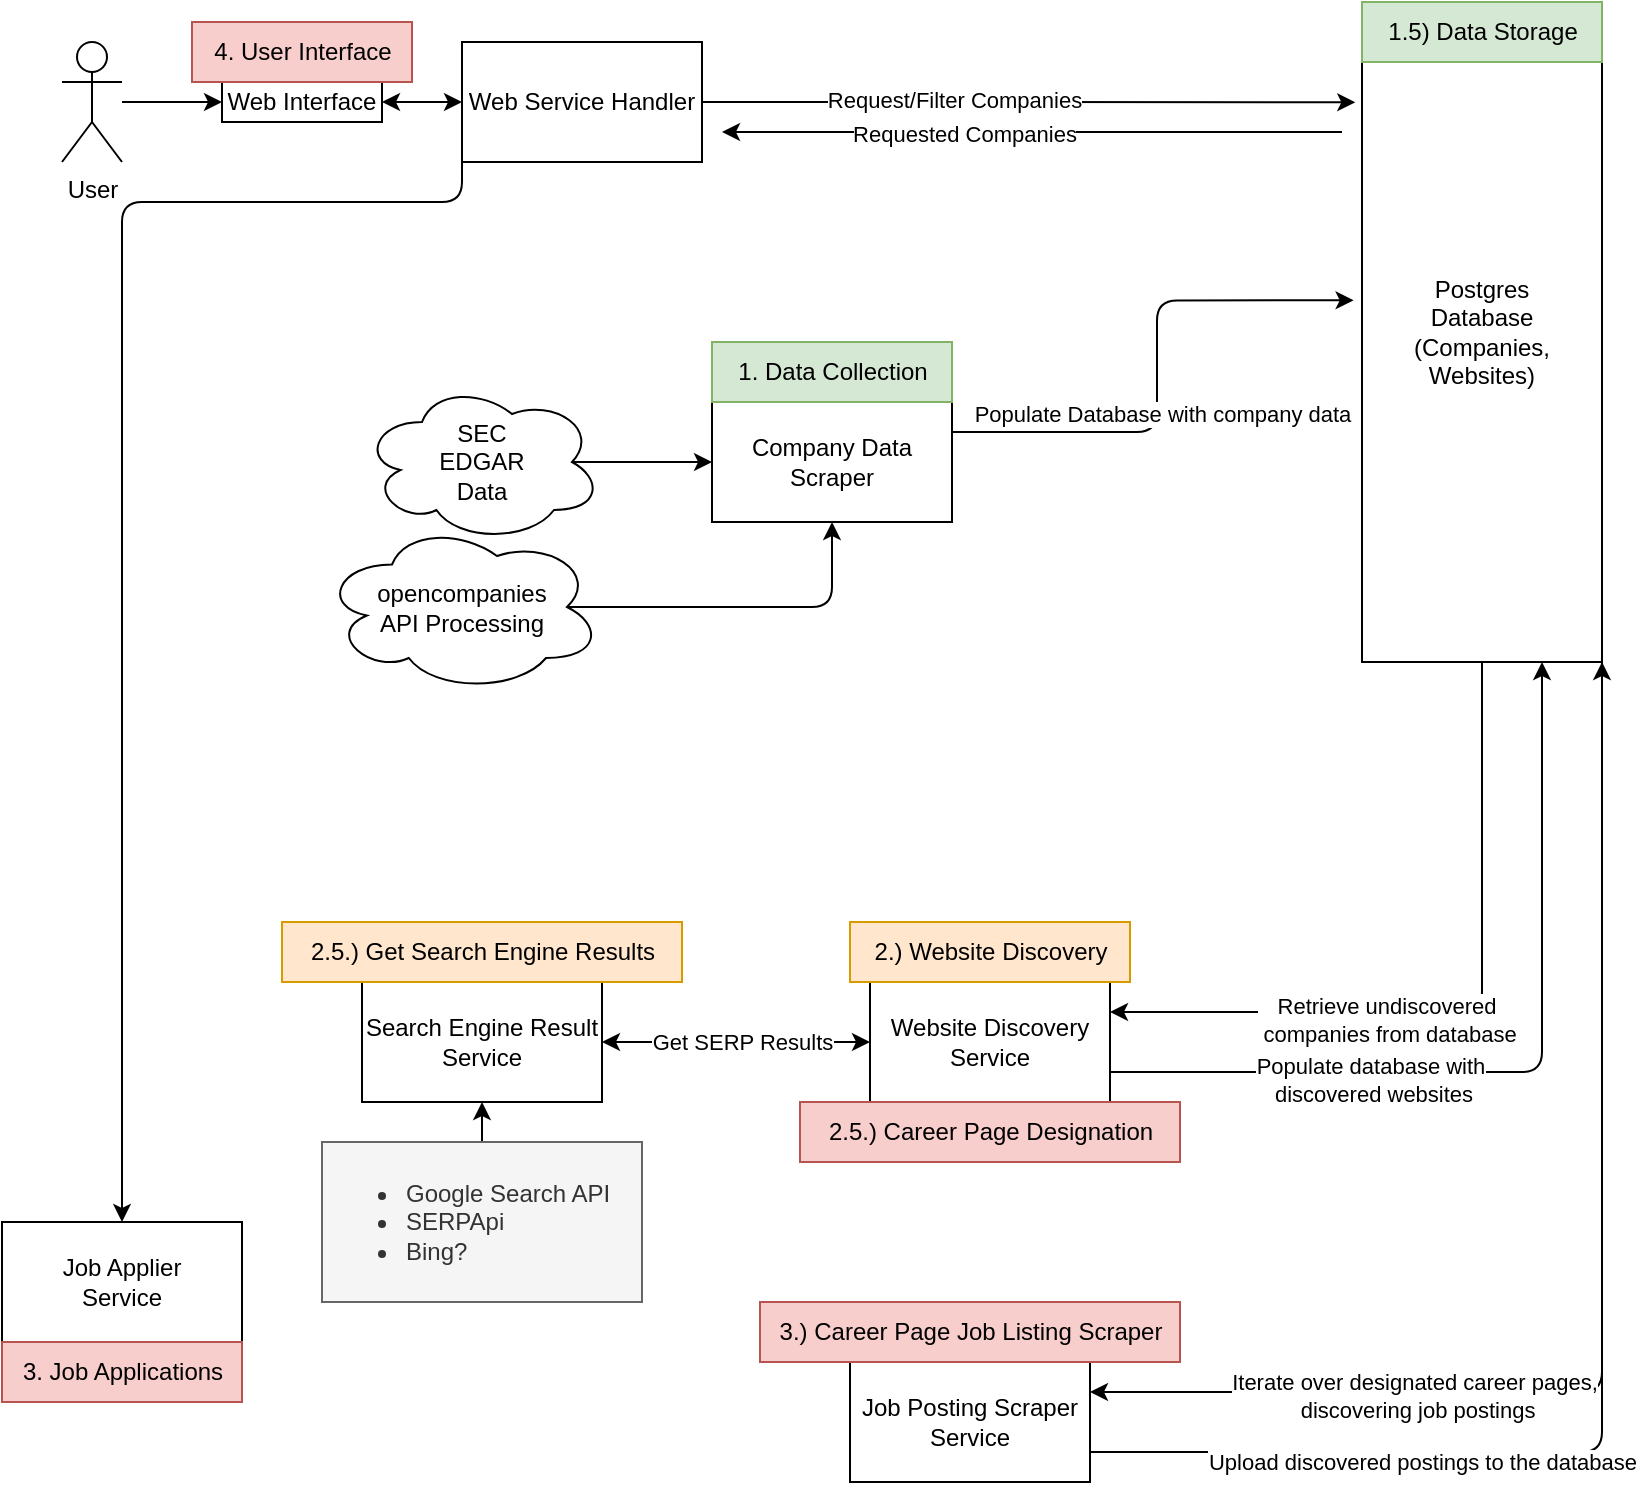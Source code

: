 <mxfile version="22.1.22" type="embed">
  <diagram id="23iRSUPoRavnBvh4doch" name="Page-1">
    <mxGraphModel dx="1776" dy="1116" grid="1" gridSize="10" guides="1" tooltips="1" connect="1" arrows="1" fold="1" page="1" pageScale="1" pageWidth="827" pageHeight="1169" math="0" shadow="0">
      <root>
        <mxCell id="0" />
        <mxCell id="1" parent="0" />
        <mxCell id="5" style="edgeStyle=orthogonalEdgeStyle;rounded=0;orthogonalLoop=1;jettySize=auto;html=1;exitX=1;exitY=0.5;exitDx=0;exitDy=0;entryX=0;entryY=0.5;entryDx=0;entryDy=0;entryPerimeter=0;startArrow=classic;startFill=1;" edge="1" parent="1" source="2">
          <mxGeometry relative="1" as="geometry">
            <mxPoint x="240" y="70" as="targetPoint" />
          </mxGeometry>
        </mxCell>
        <mxCell id="2" value="Web Interface" style="rounded=0;whiteSpace=wrap;html=1;" vertex="1" parent="1">
          <mxGeometry x="120" y="60" width="80" height="20" as="geometry" />
        </mxCell>
        <mxCell id="4" style="edgeStyle=orthogonalEdgeStyle;rounded=0;orthogonalLoop=1;jettySize=auto;html=1;entryX=0;entryY=0.5;entryDx=0;entryDy=0;" edge="1" parent="1" source="3" target="2">
          <mxGeometry relative="1" as="geometry" />
        </mxCell>
        <mxCell id="3" value="User&lt;br&gt;" style="shape=umlActor;verticalLabelPosition=bottom;verticalAlign=top;html=1;outlineConnect=0;rounded=0;" vertex="1" parent="1">
          <mxGeometry x="40" y="40" width="30" height="60" as="geometry" />
        </mxCell>
        <mxCell id="10" style="edgeStyle=orthogonalEdgeStyle;rounded=0;orthogonalLoop=1;jettySize=auto;html=1;" edge="1" parent="1">
          <mxGeometry relative="1" as="geometry">
            <mxPoint x="680" y="85" as="sourcePoint" />
            <mxPoint x="370" y="85" as="targetPoint" />
          </mxGeometry>
        </mxCell>
        <mxCell id="12" value="Requested Companies&lt;br&gt;" style="edgeLabel;html=1;align=center;verticalAlign=middle;resizable=0;points=[];rounded=0;" vertex="1" connectable="0" parent="10">
          <mxGeometry x="0.462" y="1" relative="1" as="geometry">
            <mxPoint x="37" as="offset" />
          </mxGeometry>
        </mxCell>
        <mxCell id="27" style="edgeStyle=orthogonalEdgeStyle;orthogonalLoop=1;jettySize=auto;html=1;exitX=0.5;exitY=1;exitDx=0;exitDy=0;entryX=1;entryY=0.25;entryDx=0;entryDy=0;" edge="1" parent="1" source="7" target="14">
          <mxGeometry relative="1" as="geometry">
            <mxPoint x="534" y="435" as="targetPoint" />
          </mxGeometry>
        </mxCell>
        <mxCell id="29" value="Retrieve undiscovered&lt;br&gt;&amp;nbsp;companies from database" style="edgeLabel;html=1;align=center;verticalAlign=middle;resizable=0;points=[];" vertex="1" connectable="0" parent="27">
          <mxGeometry x="0.611" y="4" relative="1" as="geometry">
            <mxPoint x="68" as="offset" />
          </mxGeometry>
        </mxCell>
        <mxCell id="44" style="edgeStyle=orthogonalEdgeStyle;orthogonalLoop=1;jettySize=auto;html=1;exitX=1;exitY=1;exitDx=0;exitDy=0;entryX=1;entryY=0.25;entryDx=0;entryDy=0;" edge="1" parent="1" source="7" target="41">
          <mxGeometry relative="1" as="geometry" />
        </mxCell>
        <mxCell id="46" value="Iterate over designated career pages,&lt;br&gt;&amp;nbsp;discovering job postings" style="edgeLabel;html=1;align=center;verticalAlign=middle;resizable=0;points=[];" vertex="1" connectable="0" parent="44">
          <mxGeometry x="0.651" y="2" relative="1" as="geometry">
            <mxPoint x="53" as="offset" />
          </mxGeometry>
        </mxCell>
        <mxCell id="7" value="Postgres&lt;br&gt;Database&lt;br&gt;(Companies, Websites)" style="rounded=0;whiteSpace=wrap;html=1;" vertex="1" parent="1">
          <mxGeometry x="690" y="20" width="120" height="330" as="geometry" />
        </mxCell>
        <mxCell id="9" style="edgeStyle=orthogonalEdgeStyle;rounded=0;orthogonalLoop=1;jettySize=auto;html=1;entryX=-0.028;entryY=0.152;entryDx=0;entryDy=0;entryPerimeter=0;" edge="1" parent="1" source="8" target="7">
          <mxGeometry relative="1" as="geometry" />
        </mxCell>
        <mxCell id="11" value="Request/Filter Companies" style="edgeLabel;html=1;align=center;verticalAlign=middle;resizable=0;points=[];rounded=0;" vertex="1" connectable="0" parent="9">
          <mxGeometry x="-0.235" y="1" relative="1" as="geometry">
            <mxPoint x="1" as="offset" />
          </mxGeometry>
        </mxCell>
        <mxCell id="24" style="edgeStyle=orthogonalEdgeStyle;orthogonalLoop=1;jettySize=auto;html=1;exitX=0;exitY=0.75;exitDx=0;exitDy=0;entryX=0.5;entryY=0;entryDx=0;entryDy=0;" edge="1" parent="1" source="8" target="13">
          <mxGeometry relative="1" as="geometry">
            <Array as="points">
              <mxPoint x="240" y="120" />
              <mxPoint x="70" y="120" />
            </Array>
          </mxGeometry>
        </mxCell>
        <mxCell id="8" value="Web Service Handler&lt;br&gt;" style="rounded=0;whiteSpace=wrap;html=1;" vertex="1" parent="1">
          <mxGeometry x="240" y="40" width="120" height="60" as="geometry" />
        </mxCell>
        <mxCell id="13" value="Job Applier&lt;br&gt;Service" style="rounded=0;whiteSpace=wrap;html=1;" vertex="1" parent="1">
          <mxGeometry x="10" y="630" width="120" height="60" as="geometry" />
        </mxCell>
        <mxCell id="14" value="Website Discovery Service" style="rounded=0;whiteSpace=wrap;html=1;" vertex="1" parent="1">
          <mxGeometry x="444" y="510" width="120" height="60" as="geometry" />
        </mxCell>
        <mxCell id="18" style="edgeStyle=orthogonalEdgeStyle;orthogonalLoop=1;jettySize=auto;html=1;exitX=1;exitY=0.25;exitDx=0;exitDy=0;entryX=-0.035;entryY=0.452;entryDx=0;entryDy=0;entryPerimeter=0;" edge="1" parent="1" source="15" target="7">
          <mxGeometry relative="1" as="geometry" />
        </mxCell>
        <mxCell id="22" value="Populate Database with company data" style="edgeLabel;html=1;align=center;verticalAlign=middle;resizable=0;points=[];" vertex="1" connectable="0" parent="18">
          <mxGeometry x="-0.164" y="-2" relative="1" as="geometry">
            <mxPoint as="offset" />
          </mxGeometry>
        </mxCell>
        <mxCell id="28" style="edgeStyle=orthogonalEdgeStyle;orthogonalLoop=1;jettySize=auto;html=1;entryX=0.75;entryY=1;entryDx=0;entryDy=0;exitX=1;exitY=0.75;exitDx=0;exitDy=0;" edge="1" parent="1" source="14" target="7">
          <mxGeometry relative="1" as="geometry">
            <mxPoint x="534.0" y="440.82" as="sourcePoint" />
            <mxPoint x="719.88" y="350" as="targetPoint" />
            <Array as="points">
              <mxPoint x="780" y="555" />
            </Array>
          </mxGeometry>
        </mxCell>
        <mxCell id="30" value="Populate database with&lt;br&gt;&amp;nbsp;discovered websites" style="edgeLabel;html=1;align=center;verticalAlign=middle;resizable=0;points=[];" vertex="1" connectable="0" parent="28">
          <mxGeometry x="-0.432" y="1" relative="1" as="geometry">
            <mxPoint x="10" y="5" as="offset" />
          </mxGeometry>
        </mxCell>
        <mxCell id="15" value="Company Data Scraper" style="rounded=0;whiteSpace=wrap;html=1;" vertex="1" parent="1">
          <mxGeometry x="365" y="220" width="120" height="60" as="geometry" />
        </mxCell>
        <mxCell id="17" style="edgeStyle=orthogonalEdgeStyle;orthogonalLoop=1;jettySize=auto;html=1;exitX=0.875;exitY=0.5;exitDx=0;exitDy=0;exitPerimeter=0;entryX=0;entryY=0.5;entryDx=0;entryDy=0;" edge="1" parent="1" source="16" target="15">
          <mxGeometry relative="1" as="geometry">
            <mxPoint x="310" y="250" as="sourcePoint" />
          </mxGeometry>
        </mxCell>
        <mxCell id="16" value="SEC&lt;br&gt;EDGAR&lt;br&gt;Data" style="ellipse;shape=cloud;whiteSpace=wrap;html=1;" vertex="1" parent="1">
          <mxGeometry x="190" y="210" width="120" height="80" as="geometry" />
        </mxCell>
        <mxCell id="21" style="edgeStyle=orthogonalEdgeStyle;orthogonalLoop=1;jettySize=auto;html=1;exitX=0.875;exitY=0.5;exitDx=0;exitDy=0;exitPerimeter=0;entryX=0.5;entryY=1;entryDx=0;entryDy=0;" edge="1" parent="1" source="20" target="15">
          <mxGeometry relative="1" as="geometry">
            <mxPoint x="310" y="335" as="sourcePoint" />
          </mxGeometry>
        </mxCell>
        <mxCell id="20" value="opencompanies&lt;br&gt;API Processing" style="ellipse;shape=cloud;whiteSpace=wrap;html=1;" vertex="1" parent="1">
          <mxGeometry x="170" y="280" width="140" height="85" as="geometry" />
        </mxCell>
        <mxCell id="33" value="1. Data Collection" style="text;html=1;align=center;verticalAlign=middle;resizable=0;points=[];autosize=1;strokeColor=#82b366;fillColor=#d5e8d4;" vertex="1" parent="1">
          <mxGeometry x="365" y="190" width="120" height="30" as="geometry" />
        </mxCell>
        <mxCell id="34" value="2.) Website Discovery" style="text;html=1;align=center;verticalAlign=middle;resizable=0;points=[];autosize=1;strokeColor=#d79b00;fillColor=#ffe6cc;" vertex="1" parent="1">
          <mxGeometry x="434" y="480" width="140" height="30" as="geometry" />
        </mxCell>
        <mxCell id="36" value="3. Job Applications" style="text;html=1;align=center;verticalAlign=middle;resizable=0;points=[];autosize=1;strokeColor=#b85450;fillColor=#f8cecc;" vertex="1" parent="1">
          <mxGeometry x="10" y="690" width="120" height="30" as="geometry" />
        </mxCell>
        <mxCell id="37" value="4. User Interface" style="text;html=1;align=center;verticalAlign=middle;resizable=0;points=[];autosize=1;strokeColor=#b85450;fillColor=#f8cecc;" vertex="1" parent="1">
          <mxGeometry x="105" y="30" width="110" height="30" as="geometry" />
        </mxCell>
        <mxCell id="38" value="1.5) Data Storage" style="text;html=1;align=center;verticalAlign=middle;resizable=0;points=[];autosize=1;strokeColor=#82b366;fillColor=#d5e8d4;" vertex="1" parent="1">
          <mxGeometry x="690" y="20" width="120" height="30" as="geometry" />
        </mxCell>
        <mxCell id="39" value="2.5.) Career Page Designation" style="text;html=1;align=center;verticalAlign=middle;resizable=0;points=[];autosize=1;strokeColor=#b85450;fillColor=#f8cecc;" vertex="1" parent="1">
          <mxGeometry x="409" y="570" width="190" height="30" as="geometry" />
        </mxCell>
        <mxCell id="45" style="edgeStyle=orthogonalEdgeStyle;orthogonalLoop=1;jettySize=auto;html=1;exitX=1;exitY=0.75;exitDx=0;exitDy=0;entryX=1;entryY=1;entryDx=0;entryDy=0;" edge="1" parent="1" source="41" target="7">
          <mxGeometry relative="1" as="geometry" />
        </mxCell>
        <mxCell id="47" value="Upload discovered postings to the database" style="edgeLabel;html=1;align=center;verticalAlign=middle;resizable=0;points=[];" vertex="1" connectable="0" parent="45">
          <mxGeometry x="-0.557" y="3" relative="1" as="geometry">
            <mxPoint x="22" y="8" as="offset" />
          </mxGeometry>
        </mxCell>
        <mxCell id="41" value="Job Posting Scraper Service" style="whiteSpace=wrap;html=1;" vertex="1" parent="1">
          <mxGeometry x="434" y="700" width="120" height="60" as="geometry" />
        </mxCell>
        <mxCell id="42" value="3.) Career Page Job Listing Scraper" style="text;html=1;align=center;verticalAlign=middle;resizable=0;points=[];autosize=1;strokeColor=#b85450;fillColor=#f8cecc;" vertex="1" parent="1">
          <mxGeometry x="389" y="670" width="210" height="30" as="geometry" />
        </mxCell>
        <mxCell id="54" style="edgeStyle=orthogonalEdgeStyle;orthogonalLoop=1;jettySize=auto;html=1;exitX=1;exitY=0.5;exitDx=0;exitDy=0;entryX=0;entryY=0.5;entryDx=0;entryDy=0;startArrow=classic;startFill=1;" edge="1" parent="1" source="49" target="14">
          <mxGeometry relative="1" as="geometry" />
        </mxCell>
        <mxCell id="55" value="Get SERP Results" style="edgeLabel;html=1;align=center;verticalAlign=middle;resizable=0;points=[];" vertex="1" connectable="0" parent="54">
          <mxGeometry x="-0.075" y="4" relative="1" as="geometry">
            <mxPoint x="8" y="4" as="offset" />
          </mxGeometry>
        </mxCell>
        <mxCell id="49" value="Search Engine Result Service" style="whiteSpace=wrap;html=1;" vertex="1" parent="1">
          <mxGeometry x="190" y="510" width="120" height="60" as="geometry" />
        </mxCell>
        <mxCell id="50" value="2.5.) Get Search Engine Results&lt;br&gt;" style="text;html=1;align=center;verticalAlign=middle;resizable=0;points=[];autosize=1;strokeColor=#d79b00;fillColor=#ffe6cc;" vertex="1" parent="1">
          <mxGeometry x="150" y="480" width="200" height="30" as="geometry" />
        </mxCell>
        <mxCell id="75" style="edgeStyle=orthogonalEdgeStyle;orthogonalLoop=1;jettySize=auto;html=1;exitX=0.5;exitY=0;exitDx=0;exitDy=0;entryX=0.5;entryY=1;entryDx=0;entryDy=0;" edge="1" parent="1" source="74" target="49">
          <mxGeometry relative="1" as="geometry" />
        </mxCell>
        <mxCell id="74" value="&lt;ul&gt;&lt;li&gt;Google Search API&lt;/li&gt;&lt;li&gt;SERPApi&lt;/li&gt;&lt;li&gt;Bing?&lt;/li&gt;&lt;/ul&gt;" style="text;strokeColor=#666666;fillColor=#f5f5f5;html=1;whiteSpace=wrap;verticalAlign=middle;overflow=hidden;fontColor=#333333;" vertex="1" parent="1">
          <mxGeometry x="170" y="590" width="160" height="80" as="geometry" />
        </mxCell>
      </root>
    </mxGraphModel>
  </diagram>
</mxfile>
